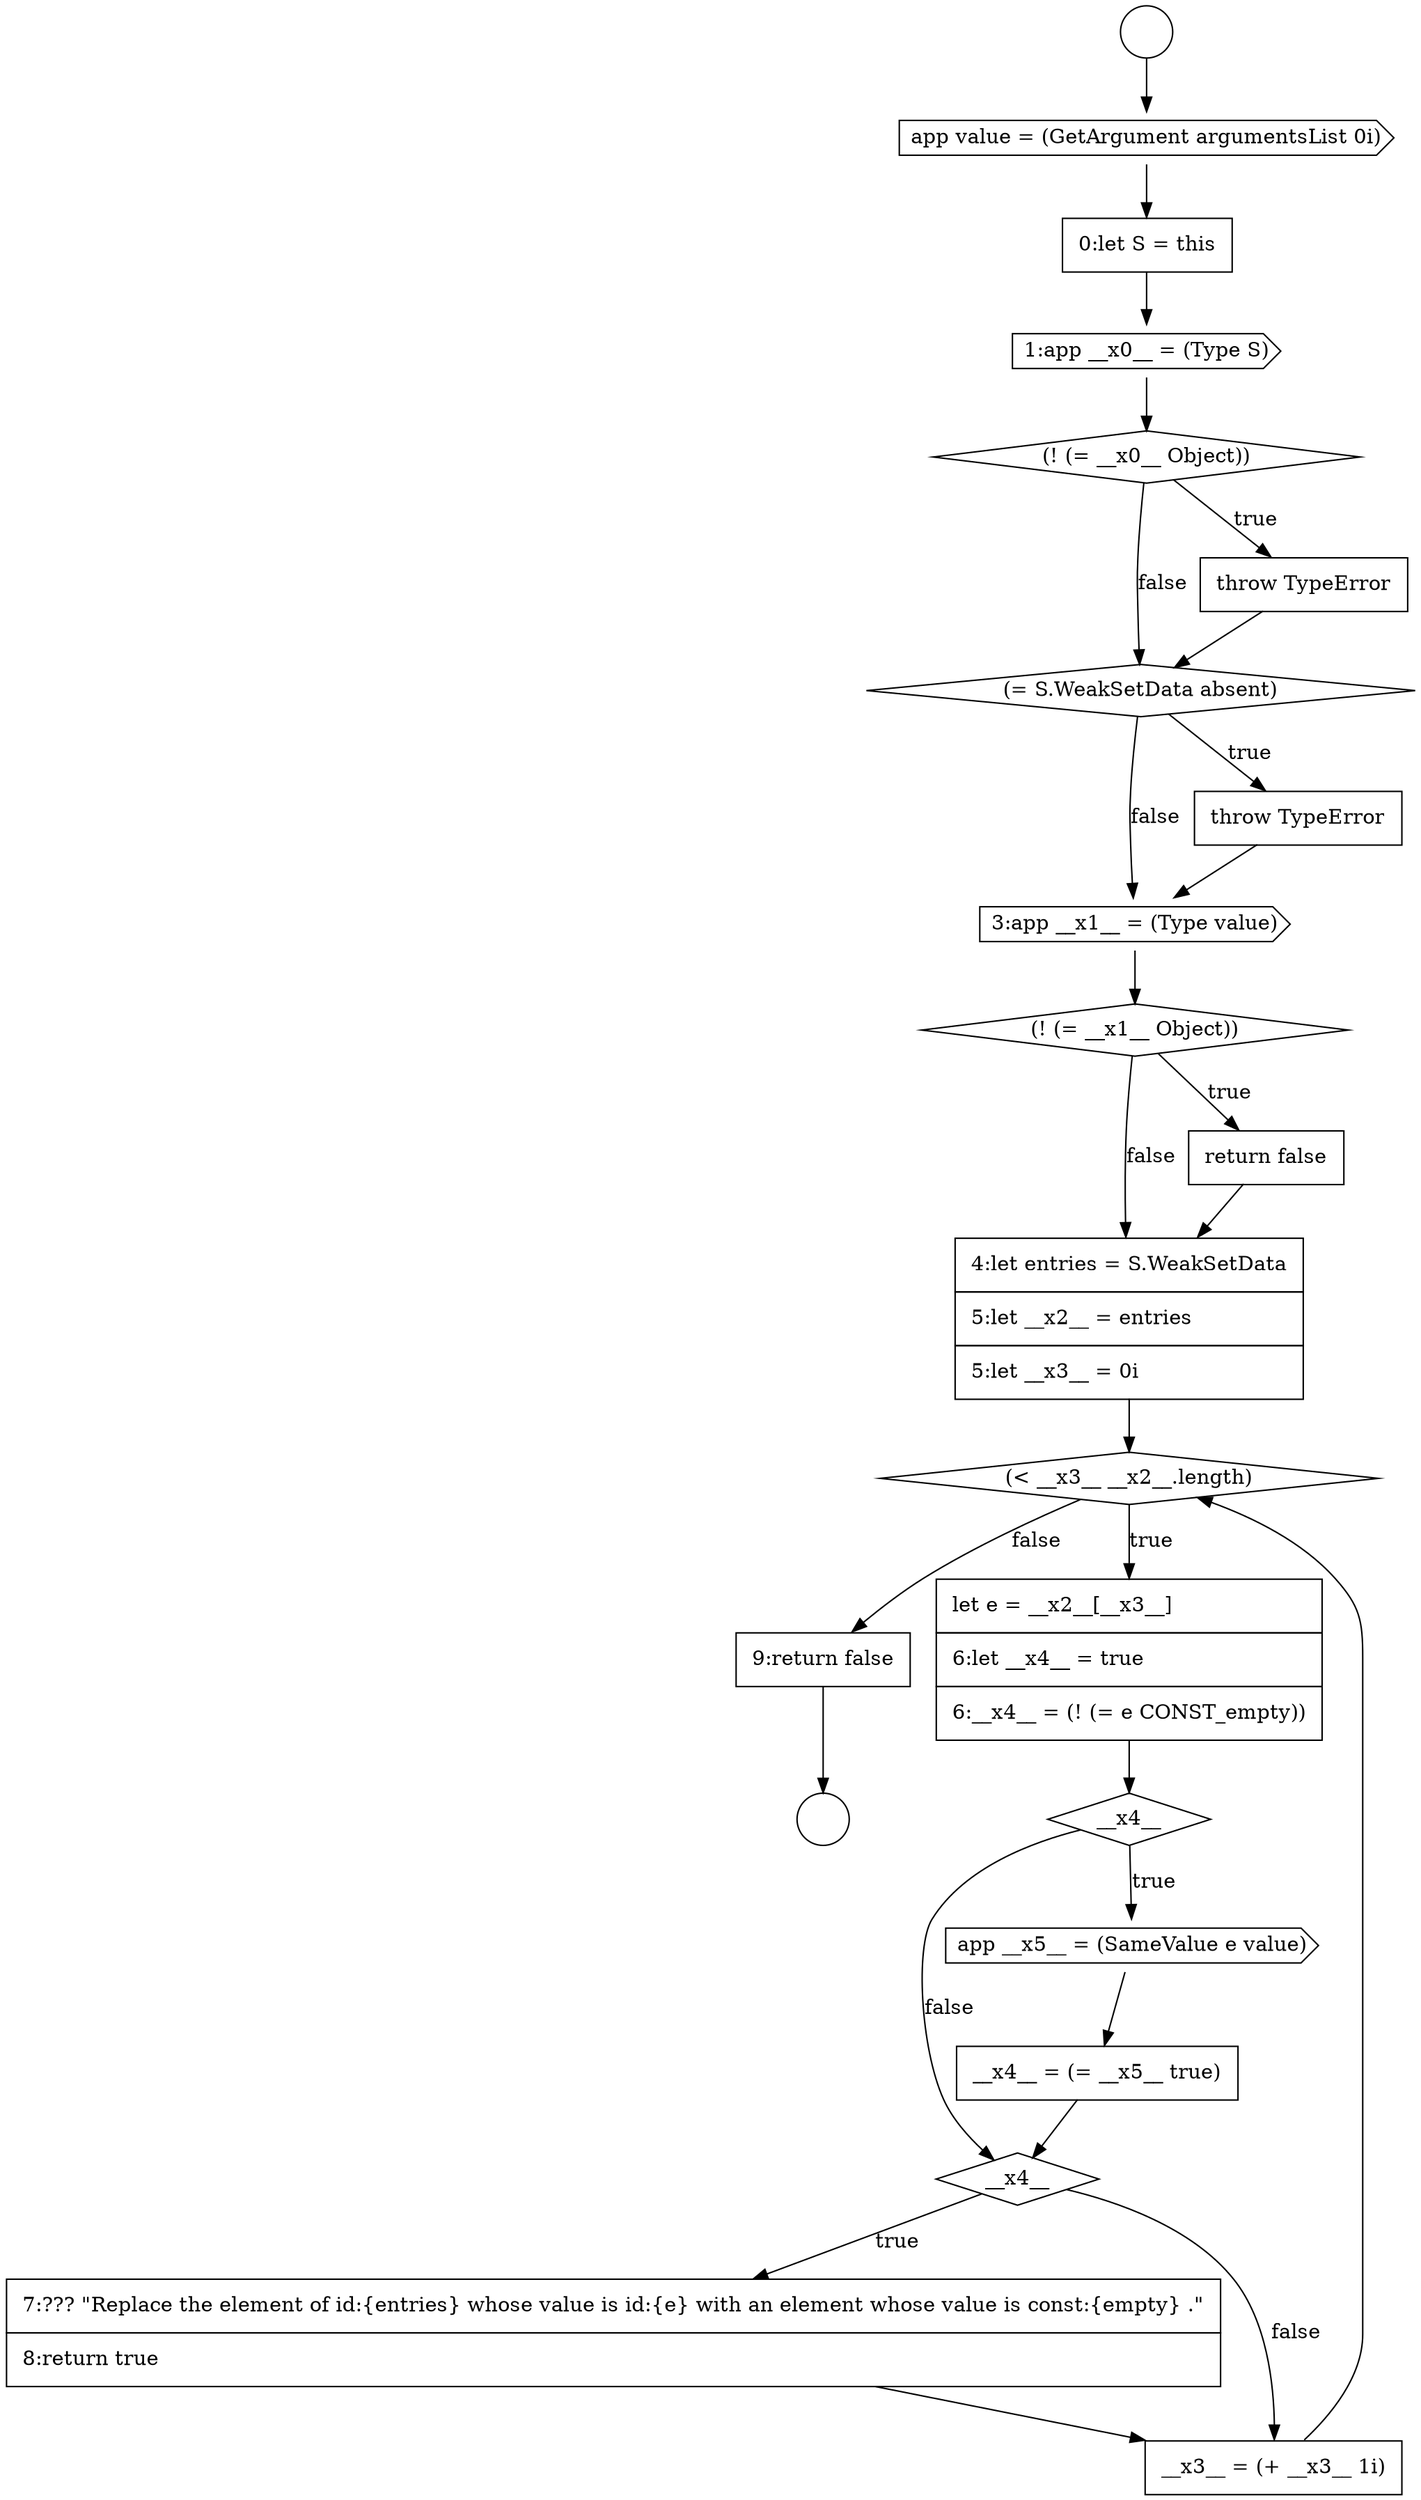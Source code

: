 digraph {
  node16124 [shape=diamond, label=<<font color="black">(! (= __x1__ Object))</font>> color="black" fillcolor="white" style=filled]
  node16135 [shape=none, margin=0, label=<<font color="black">
    <table border="0" cellborder="1" cellspacing="0" cellpadding="10">
      <tr><td align="left">9:return false</td></tr>
    </table>
  </font>> color="black" fillcolor="white" style=filled]
  node16118 [shape=cds, label=<<font color="black">1:app __x0__ = (Type S)</font>> color="black" fillcolor="white" style=filled]
  node16114 [shape=circle label=" " color="black" fillcolor="white" style=filled]
  node16131 [shape=none, margin=0, label=<<font color="black">
    <table border="0" cellborder="1" cellspacing="0" cellpadding="10">
      <tr><td align="left">__x4__ = (= __x5__ true)</td></tr>
    </table>
  </font>> color="black" fillcolor="white" style=filled]
  node16119 [shape=diamond, label=<<font color="black">(! (= __x0__ Object))</font>> color="black" fillcolor="white" style=filled]
  node16123 [shape=cds, label=<<font color="black">3:app __x1__ = (Type value)</font>> color="black" fillcolor="white" style=filled]
  node16127 [shape=diamond, label=<<font color="black">(&lt; __x3__ __x2__.length)</font>> color="black" fillcolor="white" style=filled]
  node16132 [shape=diamond, label=<<font color="black">__x4__</font>> color="black" fillcolor="white" style=filled]
  node16122 [shape=none, margin=0, label=<<font color="black">
    <table border="0" cellborder="1" cellspacing="0" cellpadding="10">
      <tr><td align="left">throw TypeError</td></tr>
    </table>
  </font>> color="black" fillcolor="white" style=filled]
  node16133 [shape=none, margin=0, label=<<font color="black">
    <table border="0" cellborder="1" cellspacing="0" cellpadding="10">
      <tr><td align="left">7:??? &quot;Replace the element of id:{entries} whose value is id:{e} with an element whose value is const:{empty} .&quot;</td></tr>
      <tr><td align="left">8:return true</td></tr>
    </table>
  </font>> color="black" fillcolor="white" style=filled]
  node16128 [shape=none, margin=0, label=<<font color="black">
    <table border="0" cellborder="1" cellspacing="0" cellpadding="10">
      <tr><td align="left">let e = __x2__[__x3__]</td></tr>
      <tr><td align="left">6:let __x4__ = true</td></tr>
      <tr><td align="left">6:__x4__ = (! (= e CONST_empty))</td></tr>
    </table>
  </font>> color="black" fillcolor="white" style=filled]
  node16126 [shape=none, margin=0, label=<<font color="black">
    <table border="0" cellborder="1" cellspacing="0" cellpadding="10">
      <tr><td align="left">4:let entries = S.WeakSetData</td></tr>
      <tr><td align="left">5:let __x2__ = entries</td></tr>
      <tr><td align="left">5:let __x3__ = 0i</td></tr>
    </table>
  </font>> color="black" fillcolor="white" style=filled]
  node16121 [shape=diamond, label=<<font color="black">(= S.WeakSetData absent)</font>> color="black" fillcolor="white" style=filled]
  node16134 [shape=none, margin=0, label=<<font color="black">
    <table border="0" cellborder="1" cellspacing="0" cellpadding="10">
      <tr><td align="left">__x3__ = (+ __x3__ 1i)</td></tr>
    </table>
  </font>> color="black" fillcolor="white" style=filled]
  node16117 [shape=none, margin=0, label=<<font color="black">
    <table border="0" cellborder="1" cellspacing="0" cellpadding="10">
      <tr><td align="left">0:let S = this</td></tr>
    </table>
  </font>> color="black" fillcolor="white" style=filled]
  node16130 [shape=cds, label=<<font color="black">app __x5__ = (SameValue e value)</font>> color="black" fillcolor="white" style=filled]
  node16125 [shape=none, margin=0, label=<<font color="black">
    <table border="0" cellborder="1" cellspacing="0" cellpadding="10">
      <tr><td align="left">return false</td></tr>
    </table>
  </font>> color="black" fillcolor="white" style=filled]
  node16115 [shape=circle label=" " color="black" fillcolor="white" style=filled]
  node16120 [shape=none, margin=0, label=<<font color="black">
    <table border="0" cellborder="1" cellspacing="0" cellpadding="10">
      <tr><td align="left">throw TypeError</td></tr>
    </table>
  </font>> color="black" fillcolor="white" style=filled]
  node16129 [shape=diamond, label=<<font color="black">__x4__</font>> color="black" fillcolor="white" style=filled]
  node16116 [shape=cds, label=<<font color="black">app value = (GetArgument argumentsList 0i)</font>> color="black" fillcolor="white" style=filled]
  node16116 -> node16117 [ color="black"]
  node16124 -> node16125 [label=<<font color="black">true</font>> color="black"]
  node16124 -> node16126 [label=<<font color="black">false</font>> color="black"]
  node16125 -> node16126 [ color="black"]
  node16118 -> node16119 [ color="black"]
  node16135 -> node16115 [ color="black"]
  node16126 -> node16127 [ color="black"]
  node16132 -> node16133 [label=<<font color="black">true</font>> color="black"]
  node16132 -> node16134 [label=<<font color="black">false</font>> color="black"]
  node16117 -> node16118 [ color="black"]
  node16119 -> node16120 [label=<<font color="black">true</font>> color="black"]
  node16119 -> node16121 [label=<<font color="black">false</font>> color="black"]
  node16114 -> node16116 [ color="black"]
  node16120 -> node16121 [ color="black"]
  node16123 -> node16124 [ color="black"]
  node16130 -> node16131 [ color="black"]
  node16133 -> node16134 [ color="black"]
  node16128 -> node16129 [ color="black"]
  node16127 -> node16128 [label=<<font color="black">true</font>> color="black"]
  node16127 -> node16135 [label=<<font color="black">false</font>> color="black"]
  node16121 -> node16122 [label=<<font color="black">true</font>> color="black"]
  node16121 -> node16123 [label=<<font color="black">false</font>> color="black"]
  node16134 -> node16127 [ color="black"]
  node16129 -> node16130 [label=<<font color="black">true</font>> color="black"]
  node16129 -> node16132 [label=<<font color="black">false</font>> color="black"]
  node16131 -> node16132 [ color="black"]
  node16122 -> node16123 [ color="black"]
}

